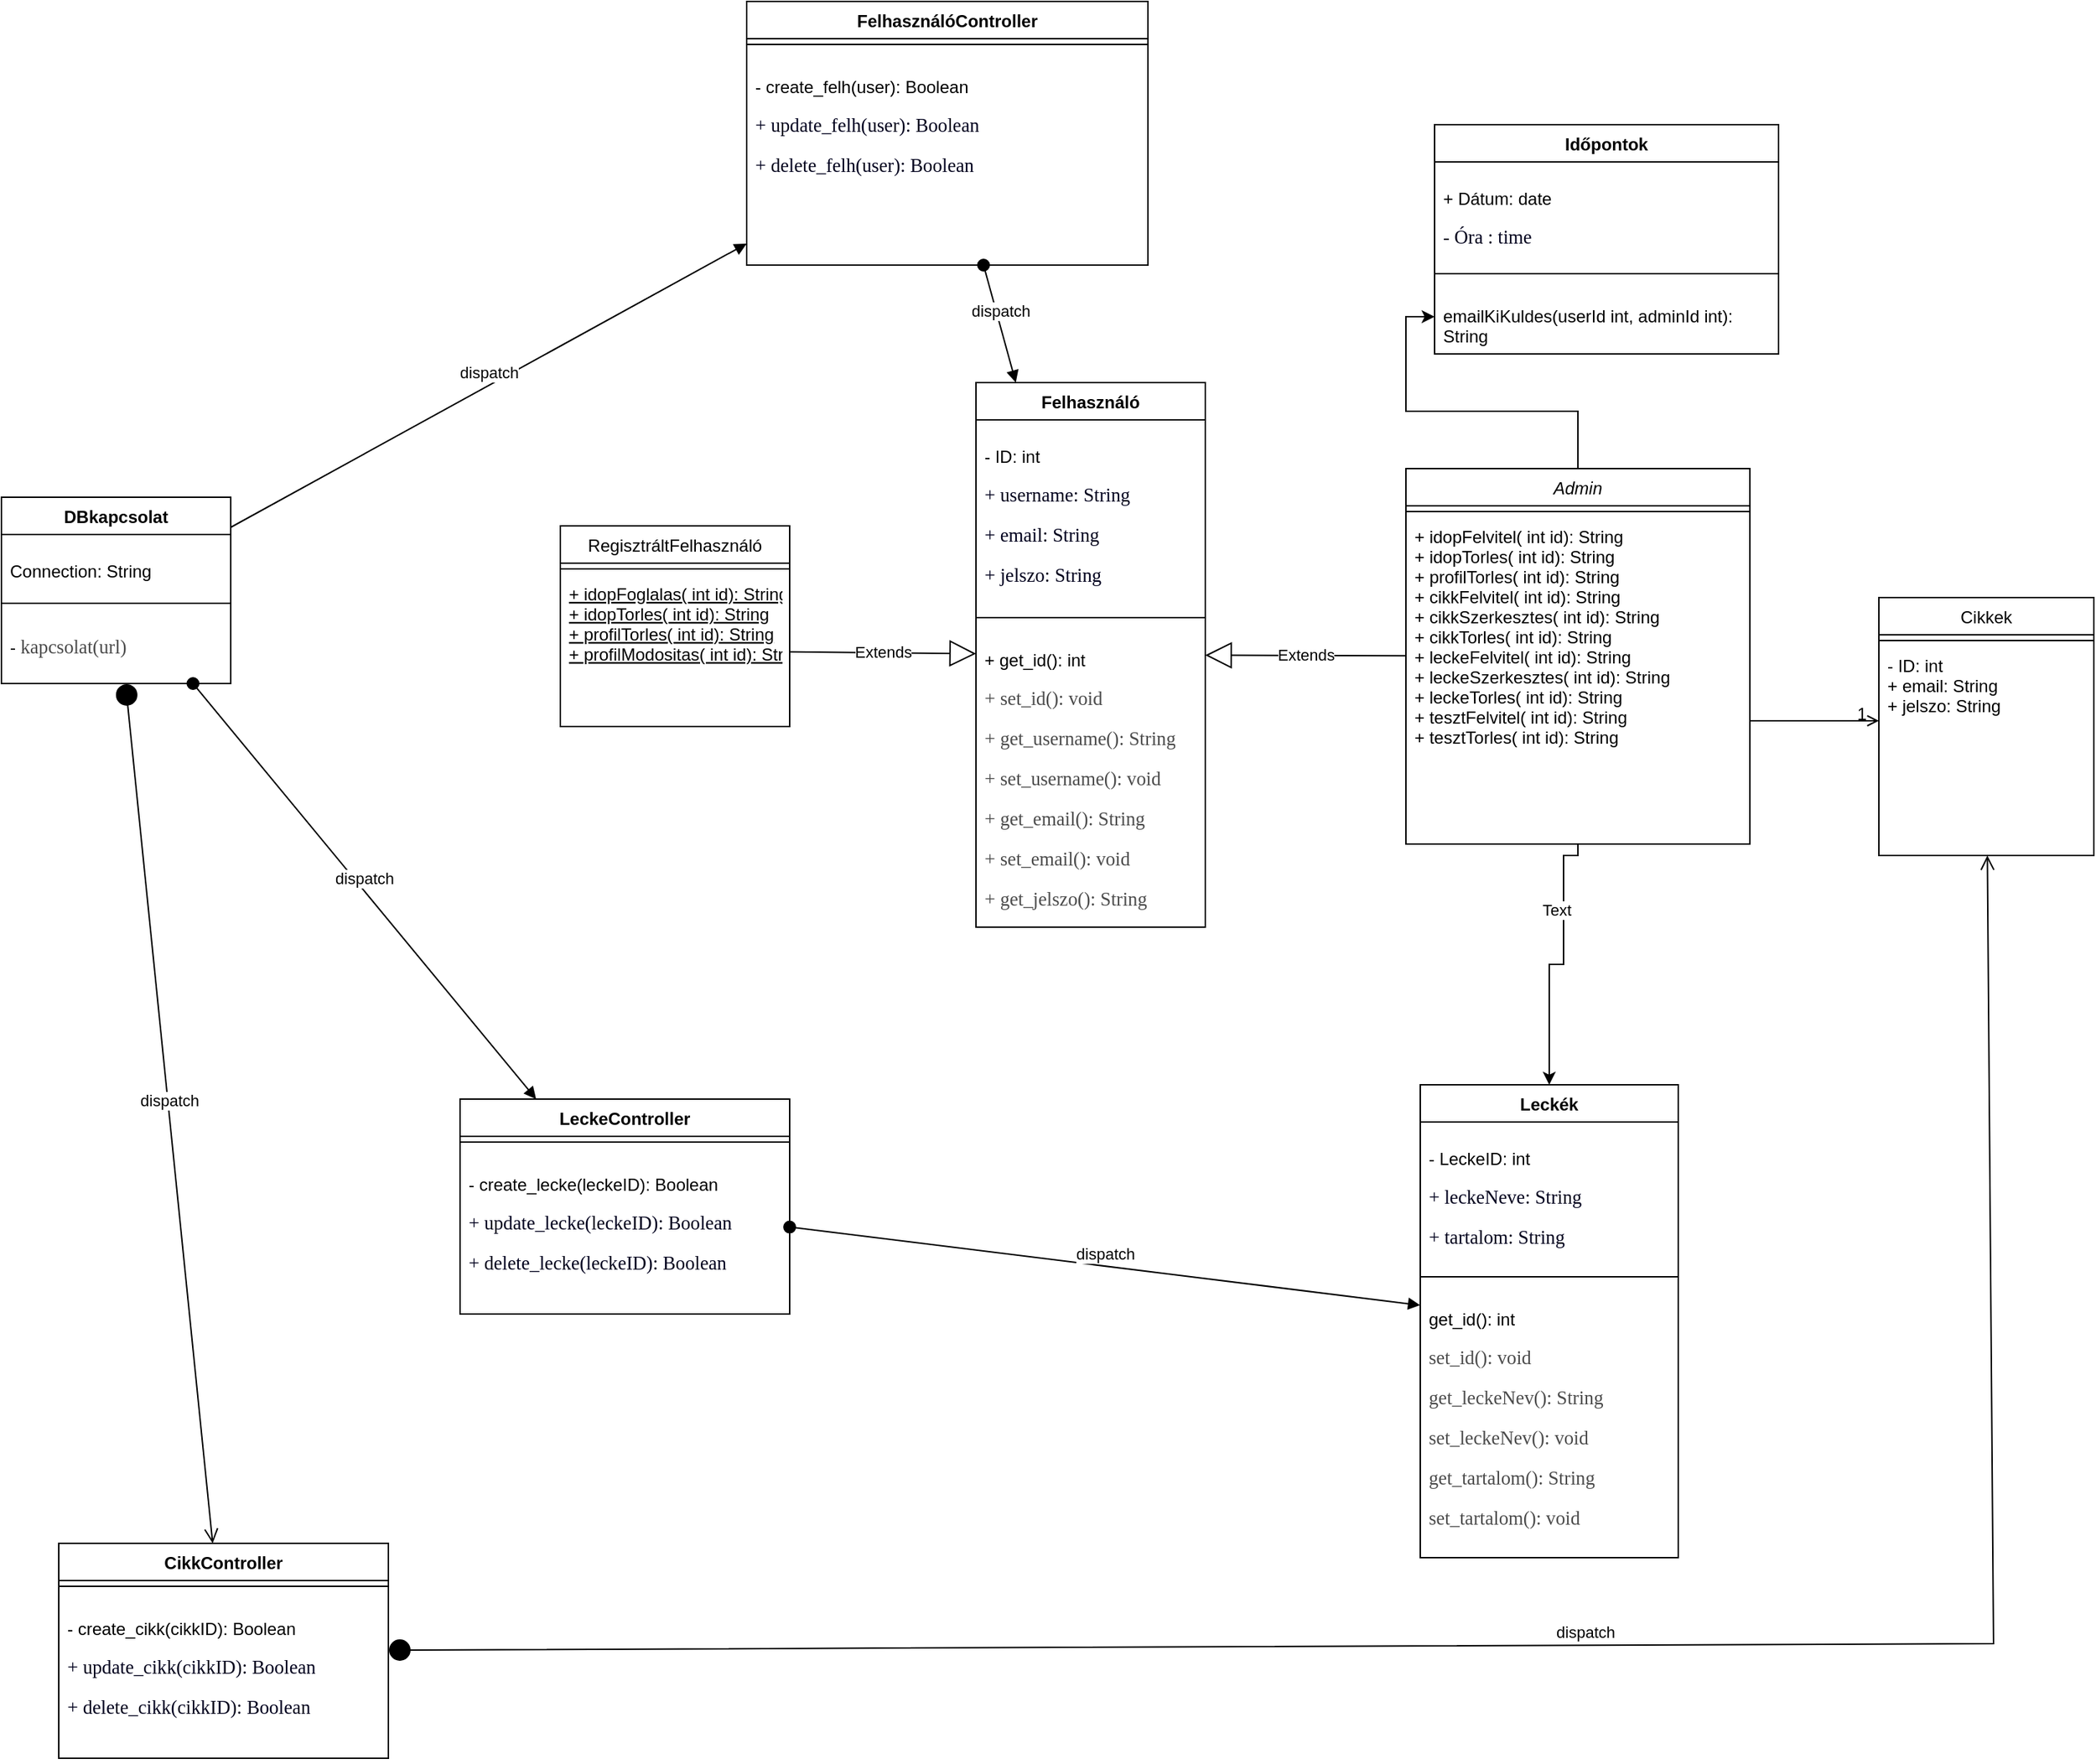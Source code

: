<mxfile version="22.0.8" type="device">
  <diagram id="C5RBs43oDa-KdzZeNtuy" name="Page-1">
    <mxGraphModel dx="3871" dy="2565" grid="1" gridSize="10" guides="1" tooltips="1" connect="1" arrows="1" fold="1" page="1" pageScale="1" pageWidth="827" pageHeight="1169" math="0" shadow="0">
      <root>
        <mxCell id="WIyWlLk6GJQsqaUBKTNV-0" />
        <mxCell id="WIyWlLk6GJQsqaUBKTNV-1" parent="WIyWlLk6GJQsqaUBKTNV-0" />
        <mxCell id="JFg_Z9QKX0pmDsPN8sRP-20" style="edgeStyle=orthogonalEdgeStyle;rounded=0;orthogonalLoop=1;jettySize=auto;html=1;" edge="1" parent="WIyWlLk6GJQsqaUBKTNV-1" source="zkfFHV4jXpPFQw0GAbJ--0" target="JFg_Z9QKX0pmDsPN8sRP-19">
          <mxGeometry relative="1" as="geometry" />
        </mxCell>
        <mxCell id="zkfFHV4jXpPFQw0GAbJ--0" value="Admin" style="swimlane;fontStyle=2;align=center;verticalAlign=top;childLayout=stackLayout;horizontal=1;startSize=26;horizontalStack=0;resizeParent=1;resizeLast=0;collapsible=1;marginBottom=0;rounded=0;shadow=0;strokeWidth=1;" parent="WIyWlLk6GJQsqaUBKTNV-1" vertex="1">
          <mxGeometry x="670" y="290" width="240" height="262" as="geometry">
            <mxRectangle x="230" y="140" width="160" height="26" as="alternateBounds" />
          </mxGeometry>
        </mxCell>
        <mxCell id="zkfFHV4jXpPFQw0GAbJ--4" value="" style="line;html=1;strokeWidth=1;align=left;verticalAlign=middle;spacingTop=-1;spacingLeft=3;spacingRight=3;rotatable=0;labelPosition=right;points=[];portConstraint=eastwest;" parent="zkfFHV4jXpPFQw0GAbJ--0" vertex="1">
          <mxGeometry y="26" width="240" height="8" as="geometry" />
        </mxCell>
        <mxCell id="zkfFHV4jXpPFQw0GAbJ--5" value="+ idopFelvitel( int id): String&#xa;+ idopTorles( int id): String&#xa;+ profilTorles( int id): String&#xa;+ cikkFelvitel( int id): String&#xa;+ cikkSzerkesztes( int id): String&#xa;+ cikkTorles( int id): String&#xa;+ leckeFelvitel( int id): String&#xa;+ leckeSzerkesztes( int id): String&#xa;+ leckeTorles( int id): String&#xa;+ tesztFelvitel( int id): String&#xa;+ tesztTorles( int id): String" style="text;align=left;verticalAlign=top;spacingLeft=4;spacingRight=4;overflow=hidden;rotatable=0;points=[[0,0.5],[1,0.5]];portConstraint=eastwest;" parent="zkfFHV4jXpPFQw0GAbJ--0" vertex="1">
          <mxGeometry y="34" width="240" height="228" as="geometry" />
        </mxCell>
        <mxCell id="zkfFHV4jXpPFQw0GAbJ--6" value="RegisztráltFelhasználó" style="swimlane;fontStyle=0;align=center;verticalAlign=top;childLayout=stackLayout;horizontal=1;startSize=26;horizontalStack=0;resizeParent=1;resizeLast=0;collapsible=1;marginBottom=0;rounded=0;shadow=0;strokeWidth=1;" parent="WIyWlLk6GJQsqaUBKTNV-1" vertex="1">
          <mxGeometry x="80" y="330" width="160" height="140" as="geometry">
            <mxRectangle x="130" y="380" width="160" height="26" as="alternateBounds" />
          </mxGeometry>
        </mxCell>
        <mxCell id="zkfFHV4jXpPFQw0GAbJ--9" value="" style="line;html=1;strokeWidth=1;align=left;verticalAlign=middle;spacingTop=-1;spacingLeft=3;spacingRight=3;rotatable=0;labelPosition=right;points=[];portConstraint=eastwest;" parent="zkfFHV4jXpPFQw0GAbJ--6" vertex="1">
          <mxGeometry y="26" width="160" height="8" as="geometry" />
        </mxCell>
        <mxCell id="zkfFHV4jXpPFQw0GAbJ--10" value="+ idopFoglalas( int id): String&#xa;+ idopTorles( int id): String&#xa;+ profilTorles( int id): String&#xa;+ profilModositas( int id): String" style="text;align=left;verticalAlign=top;spacingLeft=4;spacingRight=4;overflow=hidden;rotatable=0;points=[[0,0.5],[1,0.5]];portConstraint=eastwest;fontStyle=4" parent="zkfFHV4jXpPFQw0GAbJ--6" vertex="1">
          <mxGeometry y="34" width="160" height="106" as="geometry" />
        </mxCell>
        <mxCell id="zkfFHV4jXpPFQw0GAbJ--17" value="Cikkek" style="swimlane;fontStyle=0;align=center;verticalAlign=top;childLayout=stackLayout;horizontal=1;startSize=26;horizontalStack=0;resizeParent=1;resizeLast=0;collapsible=1;marginBottom=0;rounded=0;shadow=0;strokeWidth=1;" parent="WIyWlLk6GJQsqaUBKTNV-1" vertex="1">
          <mxGeometry x="1000" y="380" width="150" height="180" as="geometry">
            <mxRectangle x="550" y="140" width="160" height="26" as="alternateBounds" />
          </mxGeometry>
        </mxCell>
        <mxCell id="zkfFHV4jXpPFQw0GAbJ--23" value="" style="line;html=1;strokeWidth=1;align=left;verticalAlign=middle;spacingTop=-1;spacingLeft=3;spacingRight=3;rotatable=0;labelPosition=right;points=[];portConstraint=eastwest;" parent="zkfFHV4jXpPFQw0GAbJ--17" vertex="1">
          <mxGeometry y="26" width="150" height="8" as="geometry" />
        </mxCell>
        <mxCell id="zkfFHV4jXpPFQw0GAbJ--24" value="- ID: int&#xa;+ email: String&#xa;+ jelszo: String" style="text;align=left;verticalAlign=top;spacingLeft=4;spacingRight=4;overflow=hidden;rotatable=0;points=[[0,0.5],[1,0.5]];portConstraint=eastwest;" parent="zkfFHV4jXpPFQw0GAbJ--17" vertex="1">
          <mxGeometry y="34" width="150" height="146" as="geometry" />
        </mxCell>
        <mxCell id="zkfFHV4jXpPFQw0GAbJ--26" value="" style="endArrow=open;shadow=0;strokeWidth=1;rounded=0;endFill=1;edgeStyle=elbowEdgeStyle;elbow=vertical;" parent="WIyWlLk6GJQsqaUBKTNV-1" source="zkfFHV4jXpPFQw0GAbJ--0" target="zkfFHV4jXpPFQw0GAbJ--17" edge="1">
          <mxGeometry x="0.5" y="41" relative="1" as="geometry">
            <mxPoint x="690" y="442" as="sourcePoint" />
            <mxPoint x="850" y="442" as="targetPoint" />
            <mxPoint x="-40" y="32" as="offset" />
          </mxGeometry>
        </mxCell>
        <mxCell id="zkfFHV4jXpPFQw0GAbJ--27" value="" style="resizable=0;align=left;verticalAlign=bottom;labelBackgroundColor=none;fontSize=12;" parent="zkfFHV4jXpPFQw0GAbJ--26" connectable="0" vertex="1">
          <mxGeometry x="-1" relative="1" as="geometry">
            <mxPoint y="4" as="offset" />
          </mxGeometry>
        </mxCell>
        <mxCell id="zkfFHV4jXpPFQw0GAbJ--28" value="1" style="resizable=0;align=right;verticalAlign=bottom;labelBackgroundColor=none;fontSize=12;" parent="zkfFHV4jXpPFQw0GAbJ--26" connectable="0" vertex="1">
          <mxGeometry x="1" relative="1" as="geometry">
            <mxPoint x="-7" y="4" as="offset" />
          </mxGeometry>
        </mxCell>
        <mxCell id="JFg_Z9QKX0pmDsPN8sRP-0" value="Felhasználó" style="swimlane;fontStyle=1;align=center;verticalAlign=top;childLayout=stackLayout;horizontal=1;startSize=26;horizontalStack=0;resizeParent=1;resizeParentMax=0;resizeLast=0;collapsible=1;marginBottom=0;whiteSpace=wrap;html=1;" vertex="1" parent="WIyWlLk6GJQsqaUBKTNV-1">
          <mxGeometry x="370" y="230" width="160" height="380" as="geometry" />
        </mxCell>
        <mxCell id="JFg_Z9QKX0pmDsPN8sRP-1" value="&lt;p&gt;- ID: int&lt;/p&gt;&lt;p&gt;&lt;span style=&quot;color: rgb(0, 0, 29); font-size: 10pt; font-family: noto_regular&quot;&gt;+ username: String&lt;/span&gt;&lt;/p&gt;&lt;p&gt;&lt;span style=&quot;color: rgb(0, 0, 29); font-size: 10pt; font-family: noto_regular&quot;&gt;+ email: String&lt;/span&gt;&lt;/p&gt;&lt;p&gt;&lt;span style=&quot;color: rgb(0, 0, 29); font-size: 10pt; font-family: noto_regular&quot;&gt;+ jelszo: String&lt;/span&gt;&lt;/p&gt;" style="text;strokeColor=none;fillColor=none;align=left;verticalAlign=top;spacingLeft=4;spacingRight=4;overflow=hidden;rotatable=0;points=[[0,0.5],[1,0.5]];portConstraint=eastwest;whiteSpace=wrap;html=1;" vertex="1" parent="JFg_Z9QKX0pmDsPN8sRP-0">
          <mxGeometry y="26" width="160" height="134" as="geometry" />
        </mxCell>
        <mxCell id="JFg_Z9QKX0pmDsPN8sRP-2" value="" style="line;strokeWidth=1;fillColor=none;align=left;verticalAlign=middle;spacingTop=-1;spacingLeft=3;spacingRight=3;rotatable=0;labelPosition=right;points=[];portConstraint=eastwest;strokeColor=inherit;" vertex="1" parent="JFg_Z9QKX0pmDsPN8sRP-0">
          <mxGeometry y="160" width="160" height="8" as="geometry" />
        </mxCell>
        <mxCell id="JFg_Z9QKX0pmDsPN8sRP-3" value="&lt;p&gt;+ get_id(): int&lt;/p&gt;&lt;p&gt;&lt;span style=&quot;color: rgb(75, 75, 75); font-size: 10pt; font-family: noto_regular&quot;&gt;+ set_id(): void&lt;/span&gt;&lt;/p&gt;&lt;p&gt;&lt;span style=&quot;color: rgb(75, 75, 75); font-size: 10pt; font-family: noto_regular&quot;&gt;+ get_username(): String&lt;/span&gt;&lt;/p&gt;&lt;p&gt;&lt;span style=&quot;color: rgb(75, 75, 75); font-size: 10pt; font-family: noto_regular&quot;&gt;+ set_username(): void&lt;/span&gt;&lt;/p&gt;&lt;p&gt;&lt;span style=&quot;color: rgb(75, 75, 75); font-size: 10pt; font-family: noto_regular&quot;&gt;+ get_email(): String&lt;/span&gt;&lt;/p&gt;&lt;p&gt;&lt;span style=&quot;color: rgb(75, 75, 75); font-size: 10pt; font-family: noto_regular&quot;&gt;+ set_email(): void&lt;/span&gt;&lt;/p&gt;&lt;p&gt;&lt;span style=&quot;color: rgb(75, 75, 75); font-size: 10pt; font-family: noto_regular&quot;&gt;+ get_jelszo(): String&lt;/span&gt;&lt;/p&gt;&lt;p&gt;&lt;span style=&quot;color: rgb(75, 75, 75); font-size: 10pt; font-family: noto_regular&quot;&gt;+ set_jelszo(): void&lt;/span&gt;&lt;/p&gt;&lt;p&gt;&lt;/p&gt;" style="text;strokeColor=none;fillColor=none;align=left;verticalAlign=top;spacingLeft=4;spacingRight=4;overflow=hidden;rotatable=0;points=[[0,0.5],[1,0.5]];portConstraint=eastwest;whiteSpace=wrap;html=1;" vertex="1" parent="JFg_Z9QKX0pmDsPN8sRP-0">
          <mxGeometry y="168" width="160" height="212" as="geometry" />
        </mxCell>
        <mxCell id="JFg_Z9QKX0pmDsPN8sRP-6" value="Extends" style="endArrow=block;endSize=16;endFill=0;html=1;rounded=0;" edge="1" parent="WIyWlLk6GJQsqaUBKTNV-1" source="zkfFHV4jXpPFQw0GAbJ--0" target="JFg_Z9QKX0pmDsPN8sRP-0">
          <mxGeometry width="160" relative="1" as="geometry">
            <mxPoint x="330" y="400" as="sourcePoint" />
            <mxPoint x="490" y="400" as="targetPoint" />
          </mxGeometry>
        </mxCell>
        <mxCell id="JFg_Z9QKX0pmDsPN8sRP-7" value="Extends" style="endArrow=block;endSize=16;endFill=0;html=1;rounded=0;" edge="1" parent="WIyWlLk6GJQsqaUBKTNV-1" source="zkfFHV4jXpPFQw0GAbJ--10" target="JFg_Z9QKX0pmDsPN8sRP-0">
          <mxGeometry width="160" relative="1" as="geometry">
            <mxPoint x="330" y="400" as="sourcePoint" />
            <mxPoint x="490" y="400" as="targetPoint" />
          </mxGeometry>
        </mxCell>
        <mxCell id="JFg_Z9QKX0pmDsPN8sRP-8" value="Leckék" style="swimlane;fontStyle=1;align=center;verticalAlign=top;childLayout=stackLayout;horizontal=1;startSize=26;horizontalStack=0;resizeParent=1;resizeParentMax=0;resizeLast=0;collapsible=1;marginBottom=0;whiteSpace=wrap;html=1;" vertex="1" parent="WIyWlLk6GJQsqaUBKTNV-1">
          <mxGeometry x="680" y="720" width="180" height="330" as="geometry" />
        </mxCell>
        <mxCell id="JFg_Z9QKX0pmDsPN8sRP-9" value="&lt;p dir=&quot;ltr&quot;&gt;- LeckeID: int&lt;/p&gt;&lt;p&gt;&lt;span style=&quot;color: rgb(0, 0, 29); font-size: 10pt; font-family: noto_regular&quot;&gt;+ leckeNeve: String&lt;/span&gt;&lt;/p&gt;&lt;p&gt;&lt;span style=&quot;color: rgb(0, 0, 29); font-size: 10pt; font-family: noto_regular&quot;&gt;+ tartalom: String&lt;/span&gt;&lt;/p&gt;" style="text;strokeColor=none;fillColor=none;align=left;verticalAlign=top;spacingLeft=4;spacingRight=4;overflow=hidden;rotatable=0;points=[[0,0.5],[1,0.5]];portConstraint=eastwest;whiteSpace=wrap;html=1;" vertex="1" parent="JFg_Z9QKX0pmDsPN8sRP-8">
          <mxGeometry y="26" width="180" height="104" as="geometry" />
        </mxCell>
        <mxCell id="JFg_Z9QKX0pmDsPN8sRP-10" value="" style="line;strokeWidth=1;fillColor=none;align=left;verticalAlign=middle;spacingTop=-1;spacingLeft=3;spacingRight=3;rotatable=0;labelPosition=right;points=[];portConstraint=eastwest;strokeColor=inherit;" vertex="1" parent="JFg_Z9QKX0pmDsPN8sRP-8">
          <mxGeometry y="130" width="180" height="8" as="geometry" />
        </mxCell>
        <mxCell id="JFg_Z9QKX0pmDsPN8sRP-11" value="&lt;p&gt;get_id(): int&lt;/p&gt;&lt;p&gt;&lt;span style=&quot;color: #4b4b4b; font-size: 10pt; font-family: noto_regular&quot;&gt;set_id(): void&lt;/span&gt;&lt;/p&gt;&lt;p&gt;&lt;span style=&quot;color: #4b4b4b; font-size: 10pt; font-family: noto_regular&quot;&gt;get_leckeNev(): String&lt;/span&gt;&lt;/p&gt;&lt;p&gt;&lt;span style=&quot;color: #4b4b4b; font-size: 10pt; font-family: noto_regular&quot;&gt;set_leckeNev(): void&lt;/span&gt;&lt;/p&gt;&lt;p&gt;&lt;span style=&quot;color: rgb(75, 75, 75); font-size: 10pt; font-family: noto_regular&quot;&gt;get_tartalom(): String&lt;/span&gt;&lt;/p&gt;&lt;p&gt;&lt;span style=&quot;color: rgb(75, 75, 75); font-size: 10pt; font-family: noto_regular&quot;&gt;set_tartalom(): void&lt;/span&gt;&lt;/p&gt;" style="text;strokeColor=none;fillColor=none;align=left;verticalAlign=top;spacingLeft=4;spacingRight=4;overflow=hidden;rotatable=0;points=[[0,0.5],[1,0.5]];portConstraint=eastwest;whiteSpace=wrap;html=1;" vertex="1" parent="JFg_Z9QKX0pmDsPN8sRP-8">
          <mxGeometry y="138" width="180" height="192" as="geometry" />
        </mxCell>
        <mxCell id="JFg_Z9QKX0pmDsPN8sRP-15" style="edgeStyle=orthogonalEdgeStyle;rounded=0;orthogonalLoop=1;jettySize=auto;html=1;" edge="1" parent="WIyWlLk6GJQsqaUBKTNV-1" source="zkfFHV4jXpPFQw0GAbJ--0" target="JFg_Z9QKX0pmDsPN8sRP-8">
          <mxGeometry relative="1" as="geometry">
            <Array as="points">
              <mxPoint x="790" y="560" />
              <mxPoint x="780" y="560" />
              <mxPoint x="780" y="636" />
              <mxPoint x="770" y="636" />
            </Array>
          </mxGeometry>
        </mxCell>
        <mxCell id="JFg_Z9QKX0pmDsPN8sRP-50" value="Text" style="edgeLabel;html=1;align=center;verticalAlign=middle;resizable=0;points=[];" vertex="1" connectable="0" parent="JFg_Z9QKX0pmDsPN8sRP-15">
          <mxGeometry x="-0.4" y="-5" relative="1" as="geometry">
            <mxPoint y="-1" as="offset" />
          </mxGeometry>
        </mxCell>
        <mxCell id="JFg_Z9QKX0pmDsPN8sRP-16" value="Időpontok" style="swimlane;fontStyle=1;align=center;verticalAlign=top;childLayout=stackLayout;horizontal=1;startSize=26;horizontalStack=0;resizeParent=1;resizeParentMax=0;resizeLast=0;collapsible=1;marginBottom=0;whiteSpace=wrap;html=1;" vertex="1" parent="WIyWlLk6GJQsqaUBKTNV-1">
          <mxGeometry x="690" y="50" width="240" height="160" as="geometry" />
        </mxCell>
        <mxCell id="JFg_Z9QKX0pmDsPN8sRP-17" value="&lt;p dir=&quot;ltr&quot;&gt;+ Dátum: date&lt;/p&gt;&lt;p&gt;&lt;span style=&quot;color: rgb(0, 0, 29); font-size: 10pt; font-family: noto_regular&quot;&gt;- Óra : time&lt;/span&gt;&lt;/p&gt;" style="text;strokeColor=none;fillColor=none;align=left;verticalAlign=top;spacingLeft=4;spacingRight=4;overflow=hidden;rotatable=0;points=[[0,0.5],[1,0.5]];portConstraint=eastwest;whiteSpace=wrap;html=1;" vertex="1" parent="JFg_Z9QKX0pmDsPN8sRP-16">
          <mxGeometry y="26" width="240" height="74" as="geometry" />
        </mxCell>
        <mxCell id="JFg_Z9QKX0pmDsPN8sRP-18" value="" style="line;strokeWidth=1;fillColor=none;align=left;verticalAlign=middle;spacingTop=-1;spacingLeft=3;spacingRight=3;rotatable=0;labelPosition=right;points=[];portConstraint=eastwest;strokeColor=inherit;" vertex="1" parent="JFg_Z9QKX0pmDsPN8sRP-16">
          <mxGeometry y="100" width="240" height="8" as="geometry" />
        </mxCell>
        <mxCell id="JFg_Z9QKX0pmDsPN8sRP-19" value="&lt;p data-pm-slice=&quot;1 1 [&amp;quot;tiptapChildEditor&amp;quot;,{&amp;quot;id&amp;quot;:&amp;quot;7b0293be-7391-484d-9000-76150fa5221f&amp;quot;,&amp;quot;shapeId&amp;quot;:&amp;quot;D4BE0lapv9o&amp;quot;,&amp;quot;textId&amp;quot;:&amp;quot;functionSectionText&amp;quot;},&amp;quot;bulletList&amp;quot;,{&amp;quot;dir&amp;quot;:null},&amp;quot;listItem&amp;quot;,{}]&quot;&gt;emailKiKuldes(userId int, adminId int): String&lt;/p&gt;" style="text;strokeColor=none;fillColor=none;align=left;verticalAlign=top;spacingLeft=4;spacingRight=4;overflow=hidden;rotatable=0;points=[[0,0.5],[1,0.5]];portConstraint=eastwest;whiteSpace=wrap;html=1;" vertex="1" parent="JFg_Z9QKX0pmDsPN8sRP-16">
          <mxGeometry y="108" width="240" height="52" as="geometry" />
        </mxCell>
        <mxCell id="JFg_Z9QKX0pmDsPN8sRP-21" value="FelhasználóController" style="swimlane;fontStyle=1;align=center;verticalAlign=top;childLayout=stackLayout;horizontal=1;startSize=26;horizontalStack=0;resizeParent=1;resizeParentMax=0;resizeLast=0;collapsible=1;marginBottom=0;whiteSpace=wrap;html=1;" vertex="1" parent="WIyWlLk6GJQsqaUBKTNV-1">
          <mxGeometry x="210" y="-36" width="280" height="184" as="geometry" />
        </mxCell>
        <mxCell id="JFg_Z9QKX0pmDsPN8sRP-23" value="" style="line;strokeWidth=1;fillColor=none;align=left;verticalAlign=middle;spacingTop=-1;spacingLeft=3;spacingRight=3;rotatable=0;labelPosition=right;points=[];portConstraint=eastwest;strokeColor=inherit;" vertex="1" parent="JFg_Z9QKX0pmDsPN8sRP-21">
          <mxGeometry y="26" width="280" height="8" as="geometry" />
        </mxCell>
        <mxCell id="JFg_Z9QKX0pmDsPN8sRP-24" value="&lt;p&gt;-  create_felh(user): Boolean&lt;/p&gt;&lt;p&gt;&lt;span style=&quot;color: rgb(0, 0, 29); font-size: 10pt; font-family: noto_regular&quot;&gt;+ update_felh(user): Boolean&lt;/span&gt;&lt;/p&gt;&lt;p&gt;&lt;span style=&quot;color: rgb(0, 0, 29); font-size: 10pt; font-family: noto_regular&quot;&gt;+ delete_felh(user): Boolean&lt;/span&gt;&lt;/p&gt;" style="text;strokeColor=none;fillColor=none;align=left;verticalAlign=top;spacingLeft=4;spacingRight=4;overflow=hidden;rotatable=0;points=[[0,0.5],[1,0.5]];portConstraint=eastwest;whiteSpace=wrap;html=1;" vertex="1" parent="JFg_Z9QKX0pmDsPN8sRP-21">
          <mxGeometry y="34" width="280" height="150" as="geometry" />
        </mxCell>
        <mxCell id="JFg_Z9QKX0pmDsPN8sRP-25" value="dispatch" style="html=1;verticalAlign=bottom;startArrow=oval;startFill=1;endArrow=block;startSize=8;curved=0;rounded=0;" edge="1" parent="WIyWlLk6GJQsqaUBKTNV-1" source="JFg_Z9QKX0pmDsPN8sRP-21" target="JFg_Z9QKX0pmDsPN8sRP-0">
          <mxGeometry width="60" relative="1" as="geometry">
            <mxPoint x="540" y="110" as="sourcePoint" />
            <mxPoint x="600" y="110" as="targetPoint" />
          </mxGeometry>
        </mxCell>
        <mxCell id="JFg_Z9QKX0pmDsPN8sRP-32" value="DBkapcsolat" style="swimlane;fontStyle=1;align=center;verticalAlign=top;childLayout=stackLayout;horizontal=1;startSize=26;horizontalStack=0;resizeParent=1;resizeParentMax=0;resizeLast=0;collapsible=1;marginBottom=0;whiteSpace=wrap;html=1;" vertex="1" parent="WIyWlLk6GJQsqaUBKTNV-1">
          <mxGeometry x="-310" y="310" width="160" height="130" as="geometry" />
        </mxCell>
        <mxCell id="JFg_Z9QKX0pmDsPN8sRP-33" value="&lt;p data-pm-slice=&quot;1 1 [&amp;quot;tiptapChildEditor&amp;quot;,{&amp;quot;id&amp;quot;:&amp;quot;c9bf8ef1-cc7f-48be-b818-1c12c58a85af&amp;quot;,&amp;quot;shapeId&amp;quot;:&amp;quot;abP6FwlQP2a&amp;quot;,&amp;quot;textId&amp;quot;:&amp;quot;attributeSectionText&amp;quot;}]&quot;&gt;Connection: String&lt;/p&gt;" style="text;strokeColor=none;fillColor=none;align=left;verticalAlign=top;spacingLeft=4;spacingRight=4;overflow=hidden;rotatable=0;points=[[0,0.5],[1,0.5]];portConstraint=eastwest;whiteSpace=wrap;html=1;" vertex="1" parent="JFg_Z9QKX0pmDsPN8sRP-32">
          <mxGeometry y="26" width="160" height="44" as="geometry" />
        </mxCell>
        <mxCell id="JFg_Z9QKX0pmDsPN8sRP-34" value="" style="line;strokeWidth=1;fillColor=none;align=left;verticalAlign=middle;spacingTop=-1;spacingLeft=3;spacingRight=3;rotatable=0;labelPosition=right;points=[];portConstraint=eastwest;strokeColor=inherit;" vertex="1" parent="JFg_Z9QKX0pmDsPN8sRP-32">
          <mxGeometry y="70" width="160" height="8" as="geometry" />
        </mxCell>
        <mxCell id="JFg_Z9QKX0pmDsPN8sRP-35" value="&lt;p data-pm-slice=&quot;1 1 [&amp;quot;tiptapChildEditor&amp;quot;,{&amp;quot;id&amp;quot;:&amp;quot;730383d2-31f5-4144-9543-b758855d069b&amp;quot;,&amp;quot;shapeId&amp;quot;:&amp;quot;abP6FwlQP2a&amp;quot;,&amp;quot;textId&amp;quot;:&amp;quot;functionSectionText&amp;quot;}]&quot;&gt;-  &lt;span style=&quot;color: #4b4b4b; font-size: 10pt; font-family: noto_regular&quot;&gt;kapcsolat(url)&lt;/span&gt;&lt;/p&gt;" style="text;strokeColor=none;fillColor=none;align=left;verticalAlign=top;spacingLeft=4;spacingRight=4;overflow=hidden;rotatable=0;points=[[0,0.5],[1,0.5]];portConstraint=eastwest;whiteSpace=wrap;html=1;" vertex="1" parent="JFg_Z9QKX0pmDsPN8sRP-32">
          <mxGeometry y="78" width="160" height="52" as="geometry" />
        </mxCell>
        <mxCell id="JFg_Z9QKX0pmDsPN8sRP-36" value="dispatch" style="html=1;verticalAlign=bottom;endArrow=block;curved=0;rounded=0;" edge="1" parent="WIyWlLk6GJQsqaUBKTNV-1" source="JFg_Z9QKX0pmDsPN8sRP-32" target="JFg_Z9QKX0pmDsPN8sRP-21">
          <mxGeometry width="80" relative="1" as="geometry">
            <mxPoint x="520" y="460" as="sourcePoint" />
            <mxPoint x="600" y="460" as="targetPoint" />
          </mxGeometry>
        </mxCell>
        <mxCell id="JFg_Z9QKX0pmDsPN8sRP-37" value="LeckeController" style="swimlane;fontStyle=1;align=center;verticalAlign=top;childLayout=stackLayout;horizontal=1;startSize=26;horizontalStack=0;resizeParent=1;resizeParentMax=0;resizeLast=0;collapsible=1;marginBottom=0;whiteSpace=wrap;html=1;" vertex="1" parent="WIyWlLk6GJQsqaUBKTNV-1">
          <mxGeometry x="10" y="730" width="230" height="150" as="geometry" />
        </mxCell>
        <mxCell id="JFg_Z9QKX0pmDsPN8sRP-39" value="" style="line;strokeWidth=1;fillColor=none;align=left;verticalAlign=middle;spacingTop=-1;spacingLeft=3;spacingRight=3;rotatable=0;labelPosition=right;points=[];portConstraint=eastwest;strokeColor=inherit;" vertex="1" parent="JFg_Z9QKX0pmDsPN8sRP-37">
          <mxGeometry y="26" width="230" height="8" as="geometry" />
        </mxCell>
        <mxCell id="JFg_Z9QKX0pmDsPN8sRP-40" value="&lt;p style=&quot;text-align: left&quot;&gt;- create_lecke(leckeID): Boolean&lt;/p&gt;&lt;p style=&quot;text-align: left&quot;&gt;&lt;span style=&quot;color: rgb(0, 0, 29); font-size: 10pt; font-family: noto_regular&quot;&gt;+ update_lecke(leckeID): Boolean&lt;/span&gt;&lt;/p&gt;&lt;p data-pm-slice=&quot;1 1 [&amp;quot;tiptapChildEditor&amp;quot;,{&amp;quot;id&amp;quot;:&amp;quot;730383d2-31f5-4144-9543-b758855d069b&amp;quot;,&amp;quot;shapeId&amp;quot;:&amp;quot;abP6FwlQP2a&amp;quot;,&amp;quot;textId&amp;quot;:&amp;quot;functionSectionText&amp;quot;}]&quot;&gt;&lt;/p&gt;&lt;p style=&quot;text-align: left&quot;&gt;&lt;span style=&quot;color: rgb(0, 0, 29); font-size: 10pt; font-family: noto_regular&quot;&gt;+ delete_lecke(leckeID): Boolean&lt;/span&gt;&lt;/p&gt;" style="text;strokeColor=none;fillColor=none;align=left;verticalAlign=top;spacingLeft=4;spacingRight=4;overflow=hidden;rotatable=0;points=[[0,0.5],[1,0.5]];portConstraint=eastwest;whiteSpace=wrap;html=1;" vertex="1" parent="JFg_Z9QKX0pmDsPN8sRP-37">
          <mxGeometry y="34" width="230" height="116" as="geometry" />
        </mxCell>
        <mxCell id="JFg_Z9QKX0pmDsPN8sRP-42" value="dispatch" style="html=1;verticalAlign=bottom;startArrow=oval;startFill=1;endArrow=block;startSize=8;curved=0;rounded=0;" edge="1" parent="WIyWlLk6GJQsqaUBKTNV-1" source="JFg_Z9QKX0pmDsPN8sRP-32" target="JFg_Z9QKX0pmDsPN8sRP-37">
          <mxGeometry width="60" relative="1" as="geometry">
            <mxPoint x="120" y="850" as="sourcePoint" />
            <mxPoint x="180" y="850" as="targetPoint" />
          </mxGeometry>
        </mxCell>
        <mxCell id="JFg_Z9QKX0pmDsPN8sRP-43" value="dispatch" style="html=1;verticalAlign=bottom;startArrow=oval;startFill=1;endArrow=block;startSize=8;curved=0;rounded=0;" edge="1" parent="WIyWlLk6GJQsqaUBKTNV-1" source="JFg_Z9QKX0pmDsPN8sRP-37" target="JFg_Z9QKX0pmDsPN8sRP-8">
          <mxGeometry width="60" relative="1" as="geometry">
            <mxPoint x="120" y="850" as="sourcePoint" />
            <mxPoint x="180" y="850" as="targetPoint" />
          </mxGeometry>
        </mxCell>
        <mxCell id="JFg_Z9QKX0pmDsPN8sRP-45" value="CikkController" style="swimlane;fontStyle=1;align=center;verticalAlign=top;childLayout=stackLayout;horizontal=1;startSize=26;horizontalStack=0;resizeParent=1;resizeParentMax=0;resizeLast=0;collapsible=1;marginBottom=0;whiteSpace=wrap;html=1;" vertex="1" parent="WIyWlLk6GJQsqaUBKTNV-1">
          <mxGeometry x="-270" y="1040" width="230" height="150" as="geometry" />
        </mxCell>
        <mxCell id="JFg_Z9QKX0pmDsPN8sRP-46" value="" style="line;strokeWidth=1;fillColor=none;align=left;verticalAlign=middle;spacingTop=-1;spacingLeft=3;spacingRight=3;rotatable=0;labelPosition=right;points=[];portConstraint=eastwest;strokeColor=inherit;" vertex="1" parent="JFg_Z9QKX0pmDsPN8sRP-45">
          <mxGeometry y="26" width="230" height="8" as="geometry" />
        </mxCell>
        <mxCell id="JFg_Z9QKX0pmDsPN8sRP-47" value="&lt;p style=&quot;text-align: left&quot;&gt;- create_cikk(cikkID): Boolean&lt;/p&gt;&lt;p style=&quot;text-align: left&quot;&gt;&lt;span style=&quot;color: rgb(0, 0, 29); font-size: 10pt; font-family: noto_regular&quot;&gt;+ update_cikk(cikkID): Boolean&lt;/span&gt;&lt;/p&gt;&lt;p style=&quot;text-align: left&quot;&gt;&lt;/p&gt;&lt;p style=&quot;text-align: left&quot;&gt;&lt;span style=&quot;color: rgb(0, 0, 29); font-size: 10pt; font-family: noto_regular&quot;&gt;+ delete_cikk(cikkID): Boolean&lt;/span&gt;&lt;/p&gt;" style="text;strokeColor=none;fillColor=none;align=left;verticalAlign=top;spacingLeft=4;spacingRight=4;overflow=hidden;rotatable=0;points=[[0,0.5],[1,0.5]];portConstraint=eastwest;whiteSpace=wrap;html=1;" vertex="1" parent="JFg_Z9QKX0pmDsPN8sRP-45">
          <mxGeometry y="34" width="230" height="116" as="geometry" />
        </mxCell>
        <mxCell id="JFg_Z9QKX0pmDsPN8sRP-48" value="dispatch" style="html=1;verticalAlign=bottom;startArrow=circle;startFill=1;endArrow=open;startSize=6;endSize=8;curved=0;rounded=0;" edge="1" parent="WIyWlLk6GJQsqaUBKTNV-1" source="JFg_Z9QKX0pmDsPN8sRP-32" target="JFg_Z9QKX0pmDsPN8sRP-45">
          <mxGeometry width="80" relative="1" as="geometry">
            <mxPoint x="110" y="850" as="sourcePoint" />
            <mxPoint x="190" y="850" as="targetPoint" />
          </mxGeometry>
        </mxCell>
        <mxCell id="JFg_Z9QKX0pmDsPN8sRP-49" value="dispatch" style="html=1;verticalAlign=bottom;startArrow=circle;startFill=1;endArrow=open;startSize=6;endSize=8;curved=0;rounded=0;" edge="1" parent="WIyWlLk6GJQsqaUBKTNV-1" source="JFg_Z9QKX0pmDsPN8sRP-45" target="zkfFHV4jXpPFQw0GAbJ--17">
          <mxGeometry width="80" relative="1" as="geometry">
            <mxPoint x="110" y="850" as="sourcePoint" />
            <mxPoint x="190" y="850" as="targetPoint" />
            <Array as="points">
              <mxPoint x="1080" y="1110" />
            </Array>
          </mxGeometry>
        </mxCell>
      </root>
    </mxGraphModel>
  </diagram>
</mxfile>
